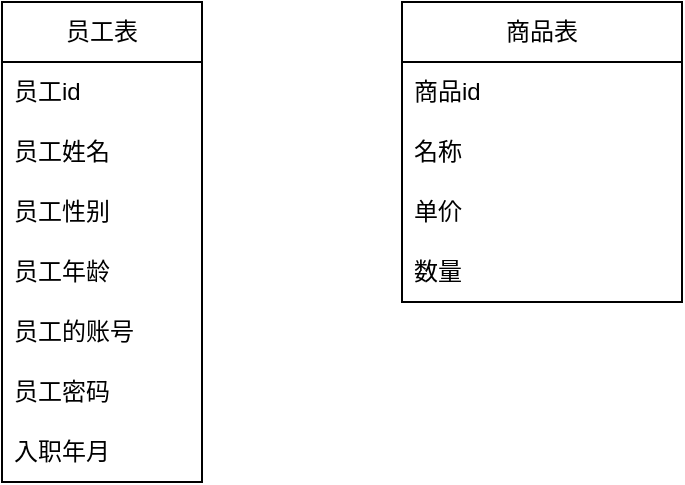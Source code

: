 <mxfile version="22.0.2" type="device">
  <diagram name="第 1 页" id="012dIc2T-NyufqfaySkW">
    <mxGraphModel dx="1434" dy="836" grid="1" gridSize="10" guides="1" tooltips="1" connect="1" arrows="1" fold="1" page="1" pageScale="1" pageWidth="1169" pageHeight="827" math="0" shadow="0">
      <root>
        <mxCell id="0" />
        <mxCell id="1" parent="0" />
        <mxCell id="fOBUWE5JaRb_7BUFIIgc-1" value="员工表" style="swimlane;fontStyle=0;childLayout=stackLayout;horizontal=1;startSize=30;horizontalStack=0;resizeParent=1;resizeParentMax=0;resizeLast=0;collapsible=1;marginBottom=0;whiteSpace=wrap;html=1;" vertex="1" parent="1">
          <mxGeometry x="20" y="30" width="100" height="240" as="geometry" />
        </mxCell>
        <mxCell id="fOBUWE5JaRb_7BUFIIgc-2" value="员工id" style="text;strokeColor=none;fillColor=none;align=left;verticalAlign=middle;spacingLeft=4;spacingRight=4;overflow=hidden;points=[[0,0.5],[1,0.5]];portConstraint=eastwest;rotatable=0;whiteSpace=wrap;html=1;" vertex="1" parent="fOBUWE5JaRb_7BUFIIgc-1">
          <mxGeometry y="30" width="100" height="30" as="geometry" />
        </mxCell>
        <mxCell id="fOBUWE5JaRb_7BUFIIgc-3" value="员工姓名" style="text;strokeColor=none;fillColor=none;align=left;verticalAlign=middle;spacingLeft=4;spacingRight=4;overflow=hidden;points=[[0,0.5],[1,0.5]];portConstraint=eastwest;rotatable=0;whiteSpace=wrap;html=1;" vertex="1" parent="fOBUWE5JaRb_7BUFIIgc-1">
          <mxGeometry y="60" width="100" height="30" as="geometry" />
        </mxCell>
        <mxCell id="fOBUWE5JaRb_7BUFIIgc-22" value="员工性别" style="text;strokeColor=none;fillColor=none;align=left;verticalAlign=middle;spacingLeft=4;spacingRight=4;overflow=hidden;points=[[0,0.5],[1,0.5]];portConstraint=eastwest;rotatable=0;whiteSpace=wrap;html=1;" vertex="1" parent="fOBUWE5JaRb_7BUFIIgc-1">
          <mxGeometry y="90" width="100" height="30" as="geometry" />
        </mxCell>
        <mxCell id="fOBUWE5JaRb_7BUFIIgc-24" value="员工年龄" style="text;strokeColor=none;fillColor=none;align=left;verticalAlign=middle;spacingLeft=4;spacingRight=4;overflow=hidden;points=[[0,0.5],[1,0.5]];portConstraint=eastwest;rotatable=0;whiteSpace=wrap;html=1;" vertex="1" parent="fOBUWE5JaRb_7BUFIIgc-1">
          <mxGeometry y="120" width="100" height="30" as="geometry" />
        </mxCell>
        <mxCell id="fOBUWE5JaRb_7BUFIIgc-4" value="员工的账号" style="text;strokeColor=none;fillColor=none;align=left;verticalAlign=middle;spacingLeft=4;spacingRight=4;overflow=hidden;points=[[0,0.5],[1,0.5]];portConstraint=eastwest;rotatable=0;whiteSpace=wrap;html=1;" vertex="1" parent="fOBUWE5JaRb_7BUFIIgc-1">
          <mxGeometry y="150" width="100" height="30" as="geometry" />
        </mxCell>
        <mxCell id="fOBUWE5JaRb_7BUFIIgc-18" value="员工密码" style="text;strokeColor=none;fillColor=none;align=left;verticalAlign=middle;spacingLeft=4;spacingRight=4;overflow=hidden;points=[[0,0.5],[1,0.5]];portConstraint=eastwest;rotatable=0;whiteSpace=wrap;html=1;" vertex="1" parent="fOBUWE5JaRb_7BUFIIgc-1">
          <mxGeometry y="180" width="100" height="30" as="geometry" />
        </mxCell>
        <mxCell id="fOBUWE5JaRb_7BUFIIgc-23" value="入职年月" style="text;strokeColor=none;fillColor=none;align=left;verticalAlign=middle;spacingLeft=4;spacingRight=4;overflow=hidden;points=[[0,0.5],[1,0.5]];portConstraint=eastwest;rotatable=0;whiteSpace=wrap;html=1;" vertex="1" parent="fOBUWE5JaRb_7BUFIIgc-1">
          <mxGeometry y="210" width="100" height="30" as="geometry" />
        </mxCell>
        <mxCell id="fOBUWE5JaRb_7BUFIIgc-25" value="商品表" style="swimlane;fontStyle=0;childLayout=stackLayout;horizontal=1;startSize=30;horizontalStack=0;resizeParent=1;resizeParentMax=0;resizeLast=0;collapsible=1;marginBottom=0;whiteSpace=wrap;html=1;" vertex="1" parent="1">
          <mxGeometry x="220" y="30" width="140" height="150" as="geometry" />
        </mxCell>
        <mxCell id="fOBUWE5JaRb_7BUFIIgc-26" value="商品id" style="text;strokeColor=none;fillColor=none;align=left;verticalAlign=middle;spacingLeft=4;spacingRight=4;overflow=hidden;points=[[0,0.5],[1,0.5]];portConstraint=eastwest;rotatable=0;whiteSpace=wrap;html=1;" vertex="1" parent="fOBUWE5JaRb_7BUFIIgc-25">
          <mxGeometry y="30" width="140" height="30" as="geometry" />
        </mxCell>
        <mxCell id="fOBUWE5JaRb_7BUFIIgc-27" value="名称" style="text;strokeColor=none;fillColor=none;align=left;verticalAlign=middle;spacingLeft=4;spacingRight=4;overflow=hidden;points=[[0,0.5],[1,0.5]];portConstraint=eastwest;rotatable=0;whiteSpace=wrap;html=1;" vertex="1" parent="fOBUWE5JaRb_7BUFIIgc-25">
          <mxGeometry y="60" width="140" height="30" as="geometry" />
        </mxCell>
        <mxCell id="fOBUWE5JaRb_7BUFIIgc-28" value="单价" style="text;strokeColor=none;fillColor=none;align=left;verticalAlign=middle;spacingLeft=4;spacingRight=4;overflow=hidden;points=[[0,0.5],[1,0.5]];portConstraint=eastwest;rotatable=0;whiteSpace=wrap;html=1;" vertex="1" parent="fOBUWE5JaRb_7BUFIIgc-25">
          <mxGeometry y="90" width="140" height="30" as="geometry" />
        </mxCell>
        <mxCell id="fOBUWE5JaRb_7BUFIIgc-29" value="数量" style="text;strokeColor=none;fillColor=none;align=left;verticalAlign=middle;spacingLeft=4;spacingRight=4;overflow=hidden;points=[[0,0.5],[1,0.5]];portConstraint=eastwest;rotatable=0;whiteSpace=wrap;html=1;" vertex="1" parent="fOBUWE5JaRb_7BUFIIgc-25">
          <mxGeometry y="120" width="140" height="30" as="geometry" />
        </mxCell>
      </root>
    </mxGraphModel>
  </diagram>
</mxfile>
